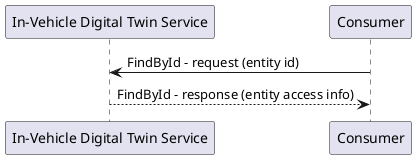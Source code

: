 @startuml

participant "In-Vehicle Digital Twin Service"
participant "Consumer"

"Consumer" -> "In-Vehicle Digital Twin Service" : FindById - request (entity id)
"In-Vehicle Digital Twin Service" --> "Consumer" : FindById - response (entity access info)

@enduml
